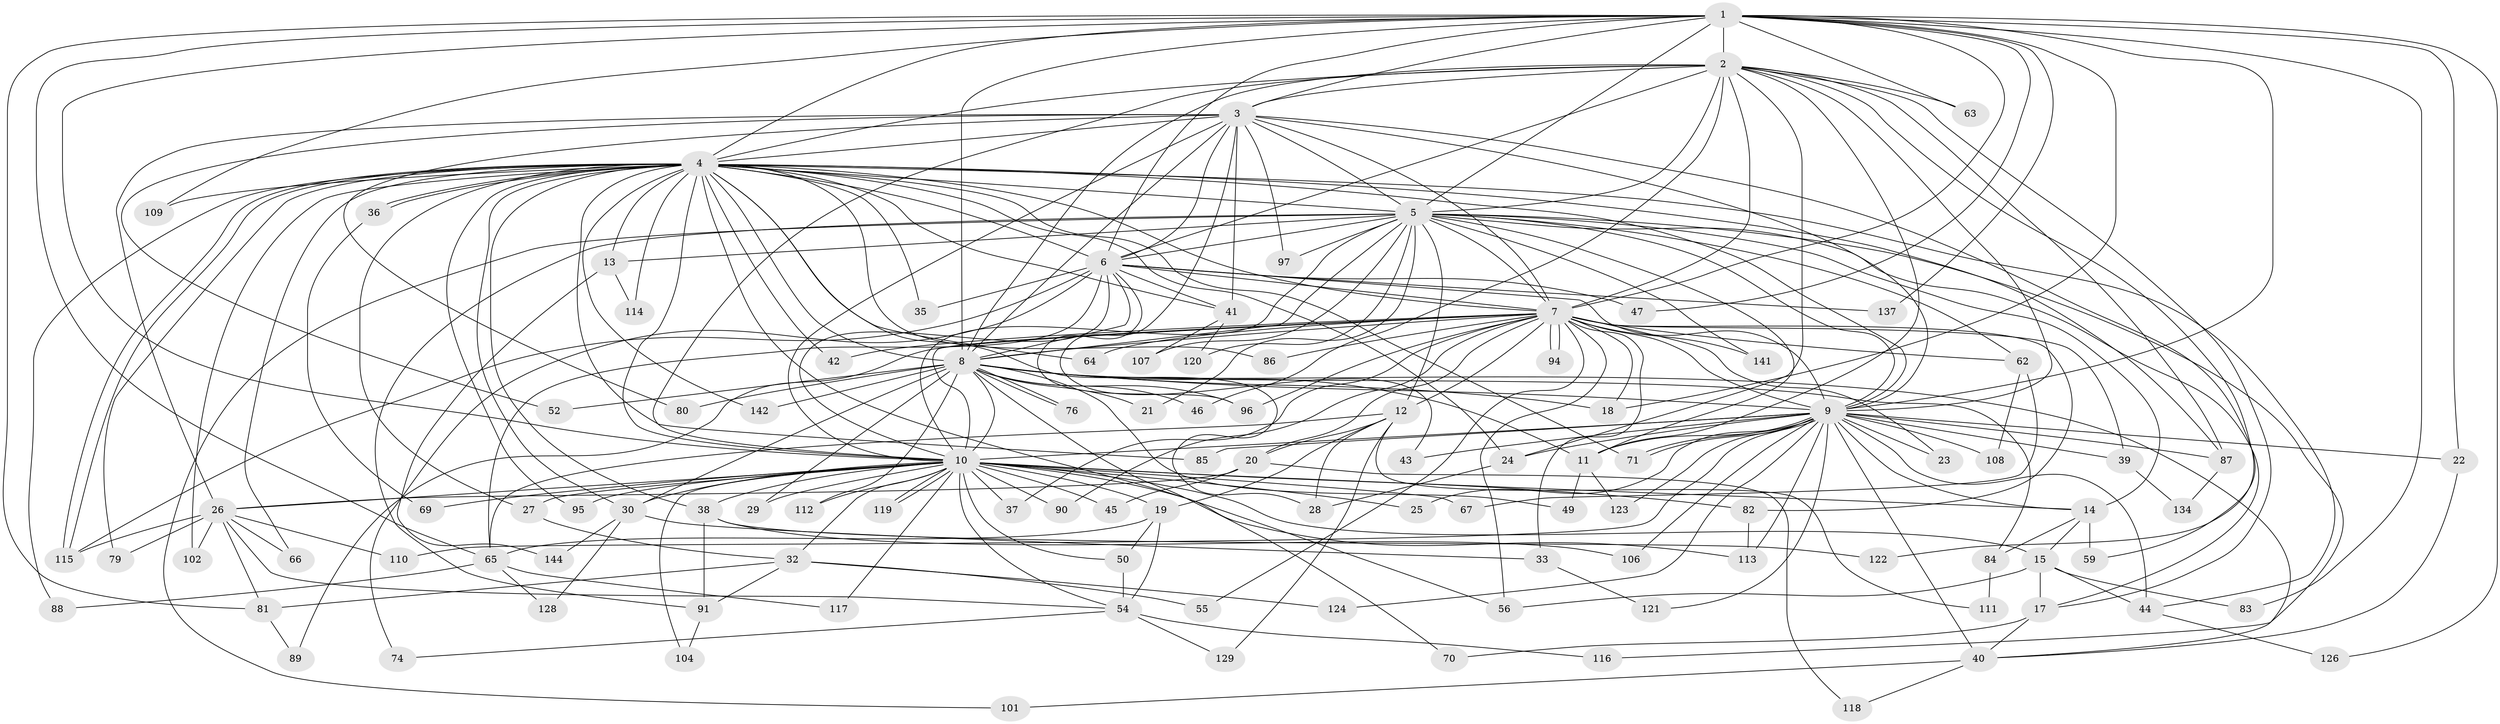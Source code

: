 // Generated by graph-tools (version 1.1) at 2025/23/03/03/25 07:23:37]
// undirected, 109 vertices, 269 edges
graph export_dot {
graph [start="1"]
  node [color=gray90,style=filled];
  1 [super="+139"];
  2 [super="+93"];
  3 [super="+78"];
  4 [super="+136"];
  5 [super="+16"];
  6 [super="+127"];
  7 [super="+61"];
  8 [super="+57"];
  9 [super="+103"];
  10 [super="+53"];
  11 [super="+125"];
  12;
  13;
  14 [super="+132"];
  15;
  17 [super="+73"];
  18;
  19 [super="+77"];
  20 [super="+34"];
  21;
  22 [super="+98"];
  23;
  24 [super="+48"];
  25;
  26 [super="+60"];
  27;
  28 [super="+130"];
  29;
  30 [super="+31"];
  32;
  33;
  35;
  36;
  37;
  38 [super="+105"];
  39 [super="+51"];
  40 [super="+133"];
  41 [super="+68"];
  42;
  43;
  44;
  45;
  46;
  47;
  49;
  50 [super="+58"];
  52;
  54 [super="+72"];
  55;
  56 [super="+131"];
  59;
  62;
  63;
  64;
  65 [super="+75"];
  66;
  67;
  69;
  70;
  71 [super="+100"];
  74;
  76;
  79;
  80;
  81;
  82;
  83;
  84;
  85;
  86;
  87 [super="+92"];
  88;
  89;
  90;
  91;
  94 [super="+99"];
  95;
  96 [super="+135"];
  97;
  101;
  102;
  104;
  106;
  107;
  108;
  109;
  110;
  111;
  112 [super="+143"];
  113 [super="+140"];
  114;
  115 [super="+138"];
  116;
  117;
  118;
  119;
  120;
  121;
  122;
  123;
  124;
  126;
  128;
  129;
  134;
  137;
  141;
  142;
  144;
  1 -- 2;
  1 -- 3;
  1 -- 4;
  1 -- 5;
  1 -- 6;
  1 -- 7;
  1 -- 8;
  1 -- 9;
  1 -- 10;
  1 -- 18;
  1 -- 22;
  1 -- 47;
  1 -- 63;
  1 -- 83;
  1 -- 109;
  1 -- 126;
  1 -- 137;
  1 -- 65;
  1 -- 81;
  2 -- 3 [weight=2];
  2 -- 4;
  2 -- 5;
  2 -- 6;
  2 -- 7;
  2 -- 8;
  2 -- 9;
  2 -- 10 [weight=2];
  2 -- 46;
  2 -- 63;
  2 -- 122;
  2 -- 24;
  2 -- 87;
  2 -- 11;
  2 -- 17;
  3 -- 4;
  3 -- 5;
  3 -- 6;
  3 -- 7;
  3 -- 8;
  3 -- 9;
  3 -- 10;
  3 -- 26;
  3 -- 43;
  3 -- 52;
  3 -- 59;
  3 -- 80;
  3 -- 97;
  3 -- 41;
  4 -- 5 [weight=2];
  4 -- 6;
  4 -- 7;
  4 -- 8;
  4 -- 9;
  4 -- 10;
  4 -- 13;
  4 -- 24;
  4 -- 27;
  4 -- 35;
  4 -- 36;
  4 -- 36;
  4 -- 38;
  4 -- 41;
  4 -- 42;
  4 -- 44;
  4 -- 56;
  4 -- 64;
  4 -- 66;
  4 -- 79;
  4 -- 85;
  4 -- 86;
  4 -- 87;
  4 -- 88;
  4 -- 95 [weight=2];
  4 -- 102;
  4 -- 109;
  4 -- 114;
  4 -- 115;
  4 -- 115;
  4 -- 142;
  4 -- 71;
  4 -- 28;
  4 -- 30;
  5 -- 6;
  5 -- 7;
  5 -- 8;
  5 -- 9;
  5 -- 10;
  5 -- 11;
  5 -- 12;
  5 -- 13;
  5 -- 14;
  5 -- 17;
  5 -- 21;
  5 -- 62;
  5 -- 91;
  5 -- 97;
  5 -- 101;
  5 -- 116;
  5 -- 120;
  5 -- 141;
  5 -- 107;
  6 -- 7;
  6 -- 8;
  6 -- 9;
  6 -- 10;
  6 -- 35;
  6 -- 41;
  6 -- 47;
  6 -- 65;
  6 -- 74;
  6 -- 96;
  6 -- 137;
  6 -- 115;
  7 -- 8;
  7 -- 9;
  7 -- 10;
  7 -- 12;
  7 -- 20;
  7 -- 23;
  7 -- 33;
  7 -- 37;
  7 -- 39 [weight=2];
  7 -- 42;
  7 -- 55;
  7 -- 62;
  7 -- 64;
  7 -- 82;
  7 -- 86;
  7 -- 89;
  7 -- 90;
  7 -- 94 [weight=2];
  7 -- 94;
  7 -- 141;
  7 -- 18;
  7 -- 96;
  7 -- 56;
  8 -- 9;
  8 -- 10 [weight=2];
  8 -- 18;
  8 -- 21;
  8 -- 29;
  8 -- 30;
  8 -- 40;
  8 -- 46;
  8 -- 49;
  8 -- 52;
  8 -- 70;
  8 -- 76;
  8 -- 76;
  8 -- 84;
  8 -- 96;
  8 -- 112 [weight=2];
  8 -- 142;
  8 -- 80;
  8 -- 11;
  9 -- 10;
  9 -- 11;
  9 -- 14;
  9 -- 22;
  9 -- 23;
  9 -- 24;
  9 -- 25;
  9 -- 39;
  9 -- 40;
  9 -- 43;
  9 -- 71;
  9 -- 71;
  9 -- 85;
  9 -- 87;
  9 -- 106;
  9 -- 108;
  9 -- 110;
  9 -- 113;
  9 -- 121;
  9 -- 123;
  9 -- 124;
  9 -- 44;
  10 -- 15;
  10 -- 19;
  10 -- 25;
  10 -- 26;
  10 -- 27;
  10 -- 29;
  10 -- 30;
  10 -- 32;
  10 -- 37;
  10 -- 38;
  10 -- 45;
  10 -- 50;
  10 -- 67;
  10 -- 69;
  10 -- 82;
  10 -- 90;
  10 -- 95;
  10 -- 104;
  10 -- 117;
  10 -- 119;
  10 -- 119;
  10 -- 112;
  10 -- 54;
  10 -- 14;
  10 -- 113;
  11 -- 49;
  11 -- 123;
  12 -- 19;
  12 -- 20;
  12 -- 28;
  12 -- 65;
  12 -- 111;
  12 -- 129;
  13 -- 114;
  13 -- 144;
  14 -- 15;
  14 -- 59;
  14 -- 84;
  15 -- 17;
  15 -- 44;
  15 -- 56;
  15 -- 83;
  17 -- 70;
  17 -- 40;
  19 -- 50 [weight=2];
  19 -- 54;
  19 -- 65;
  20 -- 26;
  20 -- 45;
  20 -- 118;
  22 -- 40;
  24 -- 28;
  26 -- 79;
  26 -- 81;
  26 -- 110;
  26 -- 66;
  26 -- 54;
  26 -- 102;
  26 -- 115;
  27 -- 32;
  30 -- 33;
  30 -- 128;
  30 -- 144;
  32 -- 55;
  32 -- 81;
  32 -- 91;
  32 -- 124;
  33 -- 121;
  36 -- 69;
  38 -- 106;
  38 -- 122;
  38 -- 91;
  39 -- 134;
  40 -- 101;
  40 -- 118;
  41 -- 107;
  41 -- 120;
  44 -- 126;
  50 -- 54;
  54 -- 74;
  54 -- 116;
  54 -- 129;
  62 -- 67;
  62 -- 108;
  65 -- 88;
  65 -- 128;
  65 -- 117;
  81 -- 89;
  82 -- 113;
  84 -- 111;
  87 -- 134;
  91 -- 104;
}
